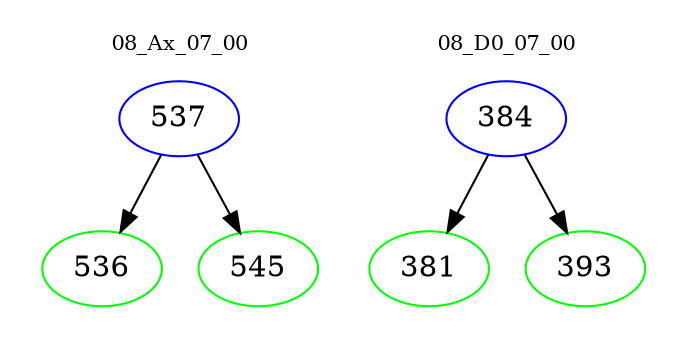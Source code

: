 digraph{
subgraph cluster_0 {
color = white
label = "08_Ax_07_00";
fontsize=10;
T0_537 [label="537", color="blue"]
T0_537 -> T0_536 [color="black"]
T0_536 [label="536", color="green"]
T0_537 -> T0_545 [color="black"]
T0_545 [label="545", color="green"]
}
subgraph cluster_1 {
color = white
label = "08_D0_07_00";
fontsize=10;
T1_384 [label="384", color="blue"]
T1_384 -> T1_381 [color="black"]
T1_381 [label="381", color="green"]
T1_384 -> T1_393 [color="black"]
T1_393 [label="393", color="green"]
}
}
